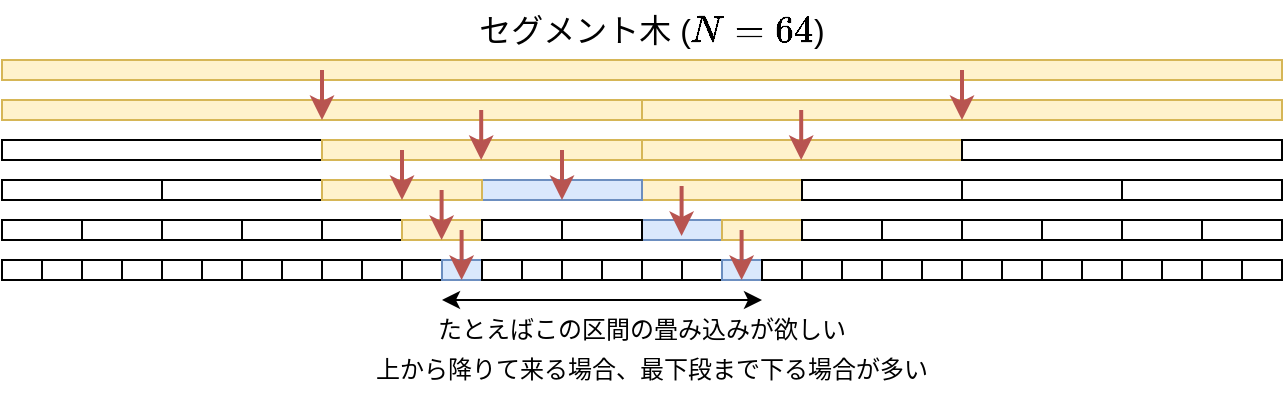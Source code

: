<mxfile version="23.1.5" type="device">
  <diagram name="Page-1" id="aN4cOgXqlYuoNfOHQKQL">
    <mxGraphModel dx="708" dy="438" grid="1" gridSize="10" guides="1" tooltips="1" connect="1" arrows="1" fold="1" page="1" pageScale="1" pageWidth="850" pageHeight="1100" math="1" shadow="0">
      <root>
        <mxCell id="0" />
        <mxCell id="1" parent="0" />
        <mxCell id="6hjVpYw6tyxKXviYp8x6-2" value="" style="rounded=0;whiteSpace=wrap;html=1;fillColor=#fff2cc;strokeColor=#d6b656;" parent="1" vertex="1">
          <mxGeometry x="360" y="280" width="320" height="10" as="geometry" />
        </mxCell>
        <mxCell id="6hjVpYw6tyxKXviYp8x6-3" value="" style="rounded=0;whiteSpace=wrap;html=1;fillColor=#fff2cc;strokeColor=#d6b656;" parent="1" vertex="1">
          <mxGeometry x="360" y="300" width="160" height="10" as="geometry" />
        </mxCell>
        <mxCell id="6hjVpYw6tyxKXviYp8x6-4" value="" style="rounded=0;whiteSpace=wrap;html=1;" parent="1" vertex="1">
          <mxGeometry x="520" y="300" width="160" height="10" as="geometry" />
        </mxCell>
        <mxCell id="6hjVpYw6tyxKXviYp8x6-5" value="" style="rounded=0;whiteSpace=wrap;html=1;fillColor=#fff2cc;strokeColor=#d6b656;" parent="1" vertex="1">
          <mxGeometry x="360" y="320" width="80" height="10" as="geometry" />
        </mxCell>
        <mxCell id="6hjVpYw6tyxKXviYp8x6-6" value="" style="rounded=0;whiteSpace=wrap;html=1;" parent="1" vertex="1">
          <mxGeometry x="440" y="320" width="80" height="10" as="geometry" />
        </mxCell>
        <mxCell id="6hjVpYw6tyxKXviYp8x6-7" value="" style="rounded=0;whiteSpace=wrap;html=1;" parent="1" vertex="1">
          <mxGeometry x="600" y="320" width="80" height="10" as="geometry" />
        </mxCell>
        <mxCell id="6hjVpYw6tyxKXviYp8x6-8" value="" style="rounded=0;whiteSpace=wrap;html=1;" parent="1" vertex="1">
          <mxGeometry x="520" y="320" width="80" height="10" as="geometry" />
        </mxCell>
        <mxCell id="6hjVpYw6tyxKXviYp8x6-9" value="" style="rounded=0;whiteSpace=wrap;html=1;fillColor=#dae8fc;strokeColor=#6c8ebf;" parent="1" vertex="1">
          <mxGeometry x="360" y="340" width="40" height="10" as="geometry" />
        </mxCell>
        <mxCell id="6hjVpYw6tyxKXviYp8x6-10" value="" style="rounded=0;whiteSpace=wrap;html=1;fillColor=#fff2cc;strokeColor=#d6b656;" parent="1" vertex="1">
          <mxGeometry x="400" y="340" width="40" height="10" as="geometry" />
        </mxCell>
        <mxCell id="6hjVpYw6tyxKXviYp8x6-11" value="" style="rounded=0;whiteSpace=wrap;html=1;" parent="1" vertex="1">
          <mxGeometry x="440" y="340" width="40" height="10" as="geometry" />
        </mxCell>
        <mxCell id="6hjVpYw6tyxKXviYp8x6-12" value="" style="rounded=0;whiteSpace=wrap;html=1;" parent="1" vertex="1">
          <mxGeometry x="480" y="340" width="40" height="10" as="geometry" />
        </mxCell>
        <mxCell id="6hjVpYw6tyxKXviYp8x6-13" value="" style="rounded=0;whiteSpace=wrap;html=1;" parent="1" vertex="1">
          <mxGeometry x="520" y="340" width="40" height="10" as="geometry" />
        </mxCell>
        <mxCell id="6hjVpYw6tyxKXviYp8x6-14" value="" style="rounded=0;whiteSpace=wrap;html=1;" parent="1" vertex="1">
          <mxGeometry x="560" y="340" width="40" height="10" as="geometry" />
        </mxCell>
        <mxCell id="6hjVpYw6tyxKXviYp8x6-15" value="" style="rounded=0;whiteSpace=wrap;html=1;" parent="1" vertex="1">
          <mxGeometry x="600" y="340" width="40" height="10" as="geometry" />
        </mxCell>
        <mxCell id="6hjVpYw6tyxKXviYp8x6-16" value="" style="rounded=0;whiteSpace=wrap;html=1;" parent="1" vertex="1">
          <mxGeometry x="640" y="340" width="40" height="10" as="geometry" />
        </mxCell>
        <mxCell id="6hjVpYw6tyxKXviYp8x6-17" value="" style="rounded=0;whiteSpace=wrap;html=1;" parent="1" vertex="1">
          <mxGeometry x="360" y="360" width="20" height="10" as="geometry" />
        </mxCell>
        <mxCell id="6hjVpYw6tyxKXviYp8x6-19" value="" style="rounded=0;whiteSpace=wrap;html=1;" parent="1" vertex="1">
          <mxGeometry x="380" y="360" width="20" height="10" as="geometry" />
        </mxCell>
        <mxCell id="6hjVpYw6tyxKXviYp8x6-20" value="" style="rounded=0;whiteSpace=wrap;html=1;fillColor=#dae8fc;strokeColor=#6c8ebf;" parent="1" vertex="1">
          <mxGeometry x="400" y="360" width="20" height="10" as="geometry" />
        </mxCell>
        <mxCell id="6hjVpYw6tyxKXviYp8x6-21" value="" style="rounded=0;whiteSpace=wrap;html=1;" parent="1" vertex="1">
          <mxGeometry x="420" y="360" width="20" height="10" as="geometry" />
        </mxCell>
        <mxCell id="6hjVpYw6tyxKXviYp8x6-22" value="" style="rounded=0;whiteSpace=wrap;html=1;" parent="1" vertex="1">
          <mxGeometry x="440" y="360" width="20" height="10" as="geometry" />
        </mxCell>
        <mxCell id="6hjVpYw6tyxKXviYp8x6-23" value="" style="rounded=0;whiteSpace=wrap;html=1;" parent="1" vertex="1">
          <mxGeometry x="460" y="360" width="20" height="10" as="geometry" />
        </mxCell>
        <mxCell id="6hjVpYw6tyxKXviYp8x6-24" value="" style="rounded=0;whiteSpace=wrap;html=1;" parent="1" vertex="1">
          <mxGeometry x="480" y="360" width="20" height="10" as="geometry" />
        </mxCell>
        <mxCell id="6hjVpYw6tyxKXviYp8x6-25" value="" style="rounded=0;whiteSpace=wrap;html=1;" parent="1" vertex="1">
          <mxGeometry x="500" y="360" width="20" height="10" as="geometry" />
        </mxCell>
        <mxCell id="6hjVpYw6tyxKXviYp8x6-26" value="" style="rounded=0;whiteSpace=wrap;html=1;" parent="1" vertex="1">
          <mxGeometry x="520" y="360" width="20" height="10" as="geometry" />
        </mxCell>
        <mxCell id="6hjVpYw6tyxKXviYp8x6-27" value="" style="rounded=0;whiteSpace=wrap;html=1;" parent="1" vertex="1">
          <mxGeometry x="540" y="360" width="20" height="10" as="geometry" />
        </mxCell>
        <mxCell id="6hjVpYw6tyxKXviYp8x6-28" value="" style="rounded=0;whiteSpace=wrap;html=1;" parent="1" vertex="1">
          <mxGeometry x="560" y="360" width="20" height="10" as="geometry" />
        </mxCell>
        <mxCell id="6hjVpYw6tyxKXviYp8x6-29" value="" style="rounded=0;whiteSpace=wrap;html=1;" parent="1" vertex="1">
          <mxGeometry x="580" y="360" width="20" height="10" as="geometry" />
        </mxCell>
        <mxCell id="6hjVpYw6tyxKXviYp8x6-30" value="" style="rounded=0;whiteSpace=wrap;html=1;" parent="1" vertex="1">
          <mxGeometry x="600" y="360" width="20" height="10" as="geometry" />
        </mxCell>
        <mxCell id="6hjVpYw6tyxKXviYp8x6-31" value="" style="rounded=0;whiteSpace=wrap;html=1;" parent="1" vertex="1">
          <mxGeometry x="620" y="360" width="20" height="10" as="geometry" />
        </mxCell>
        <mxCell id="6hjVpYw6tyxKXviYp8x6-32" value="" style="rounded=0;whiteSpace=wrap;html=1;" parent="1" vertex="1">
          <mxGeometry x="640" y="360" width="20" height="10" as="geometry" />
        </mxCell>
        <mxCell id="6hjVpYw6tyxKXviYp8x6-33" value="" style="rounded=0;whiteSpace=wrap;html=1;" parent="1" vertex="1">
          <mxGeometry x="660" y="360" width="20" height="10" as="geometry" />
        </mxCell>
        <mxCell id="6hjVpYw6tyxKXviYp8x6-34" value="" style="rounded=0;whiteSpace=wrap;html=1;fillColor=#fff2cc;strokeColor=#d6b656;" parent="1" vertex="1">
          <mxGeometry x="40" y="280" width="320" height="10" as="geometry" />
        </mxCell>
        <mxCell id="6hjVpYw6tyxKXviYp8x6-35" value="" style="rounded=0;whiteSpace=wrap;html=1;" parent="1" vertex="1">
          <mxGeometry x="40" y="300" width="160" height="10" as="geometry" />
        </mxCell>
        <mxCell id="6hjVpYw6tyxKXviYp8x6-36" value="" style="rounded=0;whiteSpace=wrap;html=1;fillColor=#fff2cc;strokeColor=#d6b656;" parent="1" vertex="1">
          <mxGeometry x="200" y="300" width="160" height="10" as="geometry" />
        </mxCell>
        <mxCell id="6hjVpYw6tyxKXviYp8x6-37" value="" style="rounded=0;whiteSpace=wrap;html=1;" parent="1" vertex="1">
          <mxGeometry x="40" y="320" width="80" height="10" as="geometry" />
        </mxCell>
        <mxCell id="6hjVpYw6tyxKXviYp8x6-38" value="" style="rounded=0;whiteSpace=wrap;html=1;" parent="1" vertex="1">
          <mxGeometry x="120" y="320" width="80" height="10" as="geometry" />
        </mxCell>
        <mxCell id="6hjVpYw6tyxKXviYp8x6-39" value="" style="rounded=0;whiteSpace=wrap;html=1;fillColor=#dae8fc;strokeColor=#6c8ebf;" parent="1" vertex="1">
          <mxGeometry x="280" y="320" width="80" height="10" as="geometry" />
        </mxCell>
        <mxCell id="6hjVpYw6tyxKXviYp8x6-40" value="" style="rounded=0;whiteSpace=wrap;html=1;fillColor=#fff2cc;strokeColor=#d6b656;" parent="1" vertex="1">
          <mxGeometry x="200" y="320" width="80" height="10" as="geometry" />
        </mxCell>
        <mxCell id="6hjVpYw6tyxKXviYp8x6-41" value="" style="rounded=0;whiteSpace=wrap;html=1;" parent="1" vertex="1">
          <mxGeometry x="40" y="340" width="40" height="10" as="geometry" />
        </mxCell>
        <mxCell id="6hjVpYw6tyxKXviYp8x6-42" value="" style="rounded=0;whiteSpace=wrap;html=1;" parent="1" vertex="1">
          <mxGeometry x="80" y="340" width="40" height="10" as="geometry" />
        </mxCell>
        <mxCell id="6hjVpYw6tyxKXviYp8x6-43" value="" style="rounded=0;whiteSpace=wrap;html=1;" parent="1" vertex="1">
          <mxGeometry x="120" y="340" width="40" height="10" as="geometry" />
        </mxCell>
        <mxCell id="6hjVpYw6tyxKXviYp8x6-44" value="" style="rounded=0;whiteSpace=wrap;html=1;" parent="1" vertex="1">
          <mxGeometry x="160" y="340" width="40" height="10" as="geometry" />
        </mxCell>
        <mxCell id="6hjVpYw6tyxKXviYp8x6-45" value="" style="rounded=0;whiteSpace=wrap;html=1;" parent="1" vertex="1">
          <mxGeometry x="200" y="340" width="40" height="10" as="geometry" />
        </mxCell>
        <mxCell id="6hjVpYw6tyxKXviYp8x6-46" value="" style="rounded=0;whiteSpace=wrap;html=1;fillColor=#fff2cc;strokeColor=#d6b656;" parent="1" vertex="1">
          <mxGeometry x="240" y="340" width="40" height="10" as="geometry" />
        </mxCell>
        <mxCell id="6hjVpYw6tyxKXviYp8x6-47" value="" style="rounded=0;whiteSpace=wrap;html=1;" parent="1" vertex="1">
          <mxGeometry x="280" y="340" width="40" height="10" as="geometry" />
        </mxCell>
        <mxCell id="6hjVpYw6tyxKXviYp8x6-48" value="" style="rounded=0;whiteSpace=wrap;html=1;" parent="1" vertex="1">
          <mxGeometry x="320" y="340" width="40" height="10" as="geometry" />
        </mxCell>
        <mxCell id="6hjVpYw6tyxKXviYp8x6-49" value="" style="rounded=0;whiteSpace=wrap;html=1;" parent="1" vertex="1">
          <mxGeometry x="40" y="360" width="20" height="10" as="geometry" />
        </mxCell>
        <mxCell id="6hjVpYw6tyxKXviYp8x6-50" value="" style="rounded=0;whiteSpace=wrap;html=1;" parent="1" vertex="1">
          <mxGeometry x="60" y="360" width="20" height="10" as="geometry" />
        </mxCell>
        <mxCell id="6hjVpYw6tyxKXviYp8x6-51" value="" style="rounded=0;whiteSpace=wrap;html=1;" parent="1" vertex="1">
          <mxGeometry x="80" y="360" width="20" height="10" as="geometry" />
        </mxCell>
        <mxCell id="6hjVpYw6tyxKXviYp8x6-52" value="" style="rounded=0;whiteSpace=wrap;html=1;" parent="1" vertex="1">
          <mxGeometry x="100" y="360" width="20" height="10" as="geometry" />
        </mxCell>
        <mxCell id="6hjVpYw6tyxKXviYp8x6-53" value="" style="rounded=0;whiteSpace=wrap;html=1;" parent="1" vertex="1">
          <mxGeometry x="120" y="360" width="20" height="10" as="geometry" />
        </mxCell>
        <mxCell id="6hjVpYw6tyxKXviYp8x6-54" value="" style="rounded=0;whiteSpace=wrap;html=1;" parent="1" vertex="1">
          <mxGeometry x="140" y="360" width="20" height="10" as="geometry" />
        </mxCell>
        <mxCell id="6hjVpYw6tyxKXviYp8x6-55" value="" style="rounded=0;whiteSpace=wrap;html=1;" parent="1" vertex="1">
          <mxGeometry x="160" y="360" width="20" height="10" as="geometry" />
        </mxCell>
        <mxCell id="6hjVpYw6tyxKXviYp8x6-56" value="" style="rounded=0;whiteSpace=wrap;html=1;" parent="1" vertex="1">
          <mxGeometry x="180" y="360" width="20" height="10" as="geometry" />
        </mxCell>
        <mxCell id="6hjVpYw6tyxKXviYp8x6-57" value="" style="rounded=0;whiteSpace=wrap;html=1;" parent="1" vertex="1">
          <mxGeometry x="200" y="360" width="20" height="10" as="geometry" />
        </mxCell>
        <mxCell id="6hjVpYw6tyxKXviYp8x6-58" value="" style="rounded=0;whiteSpace=wrap;html=1;" parent="1" vertex="1">
          <mxGeometry x="220" y="360" width="20" height="10" as="geometry" />
        </mxCell>
        <mxCell id="6hjVpYw6tyxKXviYp8x6-59" value="" style="rounded=0;whiteSpace=wrap;html=1;" parent="1" vertex="1">
          <mxGeometry x="240" y="360" width="20" height="10" as="geometry" />
        </mxCell>
        <mxCell id="6hjVpYw6tyxKXviYp8x6-60" value="" style="rounded=0;whiteSpace=wrap;html=1;fillColor=#dae8fc;strokeColor=#6c8ebf;" parent="1" vertex="1">
          <mxGeometry x="260" y="360" width="20" height="10" as="geometry" />
        </mxCell>
        <mxCell id="6hjVpYw6tyxKXviYp8x6-61" value="" style="rounded=0;whiteSpace=wrap;html=1;" parent="1" vertex="1">
          <mxGeometry x="280" y="360" width="20" height="10" as="geometry" />
        </mxCell>
        <mxCell id="6hjVpYw6tyxKXviYp8x6-62" value="" style="rounded=0;whiteSpace=wrap;html=1;" parent="1" vertex="1">
          <mxGeometry x="300" y="360" width="20" height="10" as="geometry" />
        </mxCell>
        <mxCell id="6hjVpYw6tyxKXviYp8x6-63" value="" style="rounded=0;whiteSpace=wrap;html=1;" parent="1" vertex="1">
          <mxGeometry x="320" y="360" width="20" height="10" as="geometry" />
        </mxCell>
        <mxCell id="6hjVpYw6tyxKXviYp8x6-64" value="" style="rounded=0;whiteSpace=wrap;html=1;" parent="1" vertex="1">
          <mxGeometry x="340" y="360" width="20" height="10" as="geometry" />
        </mxCell>
        <mxCell id="6hjVpYw6tyxKXviYp8x6-65" value="" style="rounded=0;whiteSpace=wrap;html=1;fillColor=#fff2cc;strokeColor=#d6b656;" parent="1" vertex="1">
          <mxGeometry x="40" y="260" width="640" height="10" as="geometry" />
        </mxCell>
        <mxCell id="6hjVpYw6tyxKXviYp8x6-66" value="&lt;font style=&quot;font-size: 16px;&quot;&gt;セグメント木 (`N = 64`)&lt;/font&gt;" style="text;html=1;align=center;verticalAlign=middle;whiteSpace=wrap;rounded=0;" parent="1" vertex="1">
          <mxGeometry x="230" y="230" width="270" height="30" as="geometry" />
        </mxCell>
        <mxCell id="6hjVpYw6tyxKXviYp8x6-68" value="" style="endArrow=classic;startArrow=classic;html=1;rounded=0;" parent="1" edge="1">
          <mxGeometry width="50" height="50" relative="1" as="geometry">
            <mxPoint x="260" y="380" as="sourcePoint" />
            <mxPoint x="420" y="380" as="targetPoint" />
          </mxGeometry>
        </mxCell>
        <mxCell id="6hjVpYw6tyxKXviYp8x6-69" value="たとえばこの区間の畳み込みが欲しい" style="text;html=1;align=center;verticalAlign=middle;whiteSpace=wrap;rounded=0;" parent="1" vertex="1">
          <mxGeometry x="240" y="380" width="240" height="30" as="geometry" />
        </mxCell>
        <mxCell id="lyts3lkj1r5ilehiOBQt-1" value="" style="endArrow=classic;html=1;rounded=0;fillColor=#f8cecc;strokeColor=#b85450;strokeWidth=2;" edge="1" parent="1">
          <mxGeometry width="50" height="50" relative="1" as="geometry">
            <mxPoint x="200" y="265" as="sourcePoint" />
            <mxPoint x="200" y="290" as="targetPoint" />
          </mxGeometry>
        </mxCell>
        <mxCell id="lyts3lkj1r5ilehiOBQt-5" value="" style="endArrow=classic;html=1;rounded=0;fillColor=#f8cecc;strokeColor=#b85450;strokeWidth=2;" edge="1" parent="1">
          <mxGeometry width="50" height="50" relative="1" as="geometry">
            <mxPoint x="520" y="265" as="sourcePoint" />
            <mxPoint x="520" y="290" as="targetPoint" />
          </mxGeometry>
        </mxCell>
        <mxCell id="lyts3lkj1r5ilehiOBQt-7" value="" style="endArrow=classic;html=1;rounded=0;fillColor=#f8cecc;strokeColor=#b85450;strokeWidth=2;" edge="1" parent="1">
          <mxGeometry width="50" height="50" relative="1" as="geometry">
            <mxPoint x="439.6" y="285" as="sourcePoint" />
            <mxPoint x="439.6" y="310" as="targetPoint" />
          </mxGeometry>
        </mxCell>
        <mxCell id="lyts3lkj1r5ilehiOBQt-8" value="" style="endArrow=classic;html=1;rounded=0;fillColor=#f8cecc;strokeColor=#b85450;strokeWidth=2;" edge="1" parent="1">
          <mxGeometry width="50" height="50" relative="1" as="geometry">
            <mxPoint x="279.6" y="285" as="sourcePoint" />
            <mxPoint x="279.6" y="310" as="targetPoint" />
          </mxGeometry>
        </mxCell>
        <mxCell id="lyts3lkj1r5ilehiOBQt-9" value="" style="endArrow=classic;html=1;rounded=0;fillColor=#f8cecc;strokeColor=#b85450;strokeWidth=2;" edge="1" parent="1">
          <mxGeometry width="50" height="50" relative="1" as="geometry">
            <mxPoint x="240.0" y="305" as="sourcePoint" />
            <mxPoint x="240.0" y="330" as="targetPoint" />
          </mxGeometry>
        </mxCell>
        <mxCell id="lyts3lkj1r5ilehiOBQt-10" value="" style="endArrow=classic;html=1;rounded=0;fillColor=#f8cecc;strokeColor=#b85450;strokeWidth=2;" edge="1" parent="1">
          <mxGeometry width="50" height="50" relative="1" as="geometry">
            <mxPoint x="259.8" y="325" as="sourcePoint" />
            <mxPoint x="259.8" y="350" as="targetPoint" />
          </mxGeometry>
        </mxCell>
        <mxCell id="lyts3lkj1r5ilehiOBQt-11" value="" style="endArrow=classic;html=1;rounded=0;fillColor=#f8cecc;strokeColor=#b85450;strokeWidth=2;" edge="1" parent="1">
          <mxGeometry width="50" height="50" relative="1" as="geometry">
            <mxPoint x="269.8" y="345" as="sourcePoint" />
            <mxPoint x="269.8" y="370" as="targetPoint" />
          </mxGeometry>
        </mxCell>
        <mxCell id="lyts3lkj1r5ilehiOBQt-12" value="" style="endArrow=classic;html=1;rounded=0;fillColor=#f8cecc;strokeColor=#b85450;strokeWidth=2;" edge="1" parent="1">
          <mxGeometry width="50" height="50" relative="1" as="geometry">
            <mxPoint x="320" y="305" as="sourcePoint" />
            <mxPoint x="320" y="330" as="targetPoint" />
          </mxGeometry>
        </mxCell>
        <mxCell id="lyts3lkj1r5ilehiOBQt-17" value="" style="endArrow=classic;html=1;rounded=0;fillColor=#f8cecc;strokeColor=#b85450;strokeWidth=2;" edge="1" parent="1">
          <mxGeometry width="50" height="50" relative="1" as="geometry">
            <mxPoint x="379.8" y="323" as="sourcePoint" />
            <mxPoint x="379.8" y="348" as="targetPoint" />
          </mxGeometry>
        </mxCell>
        <mxCell id="lyts3lkj1r5ilehiOBQt-20" value="" style="endArrow=classic;html=1;rounded=0;fillColor=#f8cecc;strokeColor=#b85450;strokeWidth=2;" edge="1" parent="1">
          <mxGeometry width="50" height="50" relative="1" as="geometry">
            <mxPoint x="409.8" y="345" as="sourcePoint" />
            <mxPoint x="409.8" y="370" as="targetPoint" />
          </mxGeometry>
        </mxCell>
        <mxCell id="lyts3lkj1r5ilehiOBQt-21" value="上から降りて来る場合、最下段まで下る場合が多い" style="text;html=1;align=center;verticalAlign=middle;whiteSpace=wrap;rounded=0;" vertex="1" parent="1">
          <mxGeometry x="225" y="400" width="280" height="30" as="geometry" />
        </mxCell>
      </root>
    </mxGraphModel>
  </diagram>
</mxfile>
